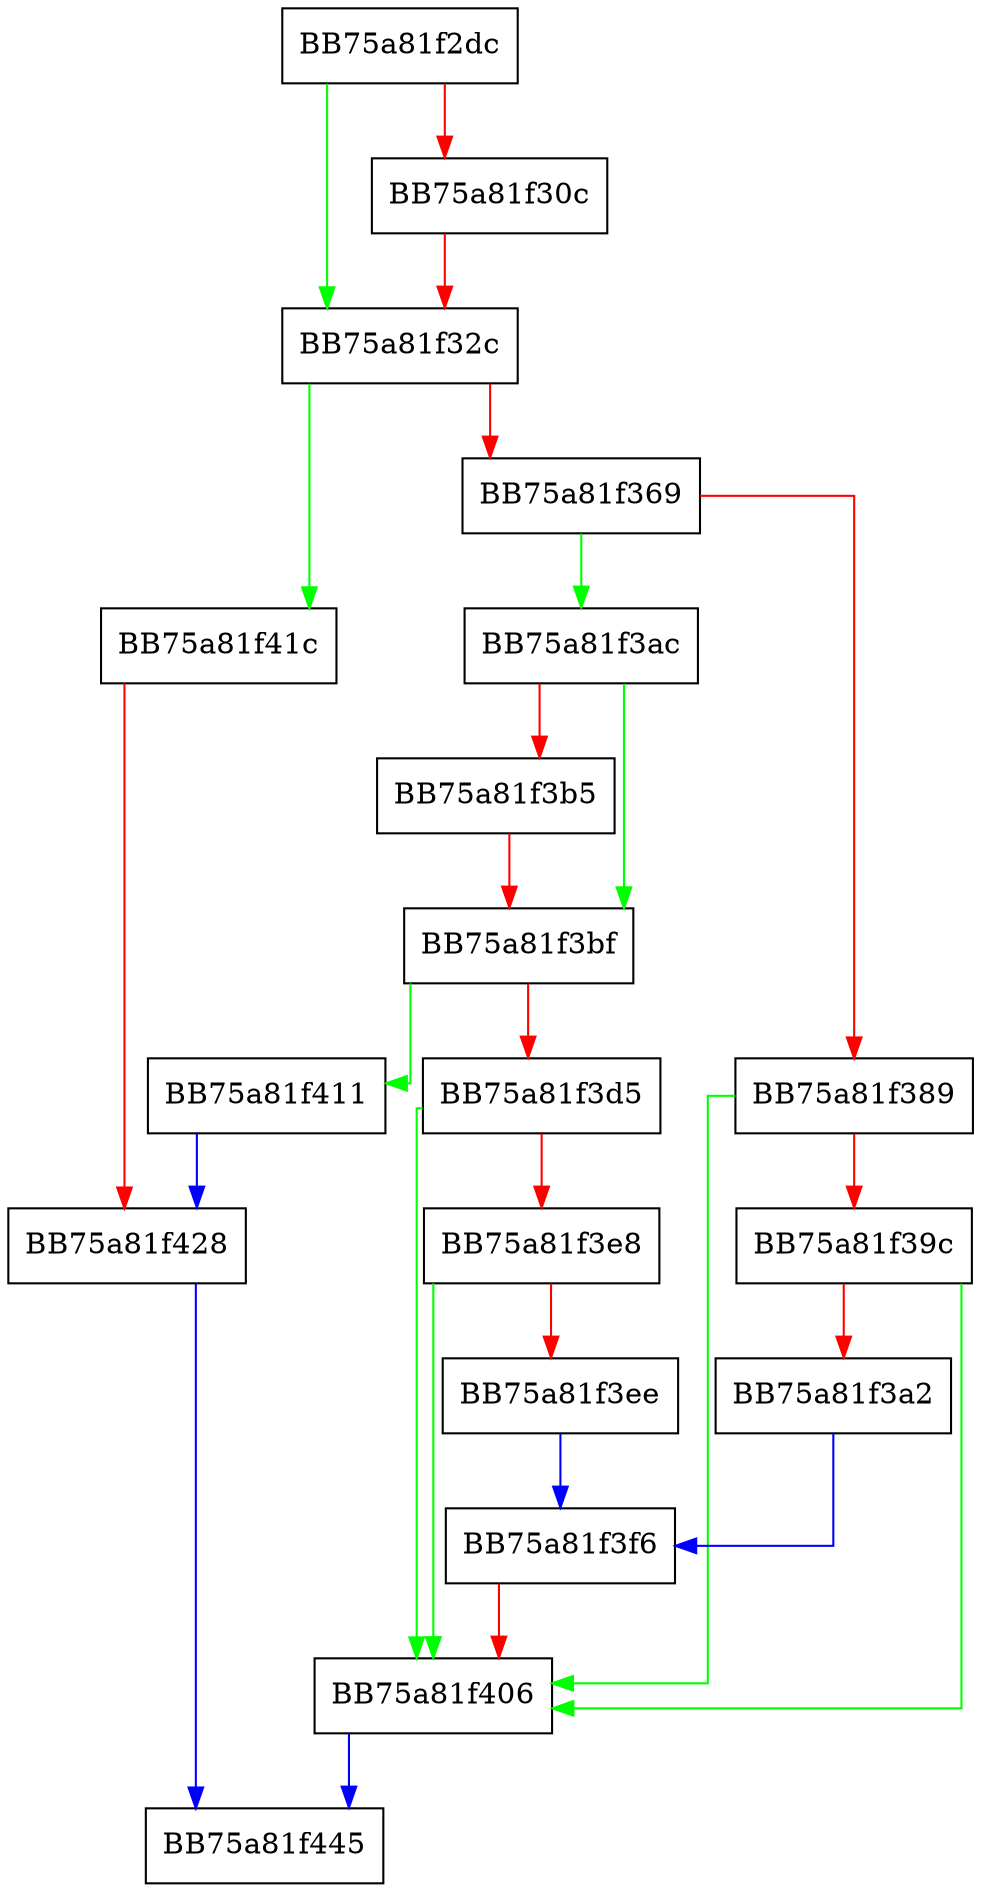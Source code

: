 digraph SetBmTrustedInstaller {
  node [shape="box"];
  graph [splines=ortho];
  BB75a81f2dc -> BB75a81f32c [color="green"];
  BB75a81f2dc -> BB75a81f30c [color="red"];
  BB75a81f30c -> BB75a81f32c [color="red"];
  BB75a81f32c -> BB75a81f41c [color="green"];
  BB75a81f32c -> BB75a81f369 [color="red"];
  BB75a81f369 -> BB75a81f3ac [color="green"];
  BB75a81f369 -> BB75a81f389 [color="red"];
  BB75a81f389 -> BB75a81f406 [color="green"];
  BB75a81f389 -> BB75a81f39c [color="red"];
  BB75a81f39c -> BB75a81f406 [color="green"];
  BB75a81f39c -> BB75a81f3a2 [color="red"];
  BB75a81f3a2 -> BB75a81f3f6 [color="blue"];
  BB75a81f3ac -> BB75a81f3bf [color="green"];
  BB75a81f3ac -> BB75a81f3b5 [color="red"];
  BB75a81f3b5 -> BB75a81f3bf [color="red"];
  BB75a81f3bf -> BB75a81f411 [color="green"];
  BB75a81f3bf -> BB75a81f3d5 [color="red"];
  BB75a81f3d5 -> BB75a81f406 [color="green"];
  BB75a81f3d5 -> BB75a81f3e8 [color="red"];
  BB75a81f3e8 -> BB75a81f406 [color="green"];
  BB75a81f3e8 -> BB75a81f3ee [color="red"];
  BB75a81f3ee -> BB75a81f3f6 [color="blue"];
  BB75a81f3f6 -> BB75a81f406 [color="red"];
  BB75a81f406 -> BB75a81f445 [color="blue"];
  BB75a81f411 -> BB75a81f428 [color="blue"];
  BB75a81f41c -> BB75a81f428 [color="red"];
  BB75a81f428 -> BB75a81f445 [color="blue"];
}